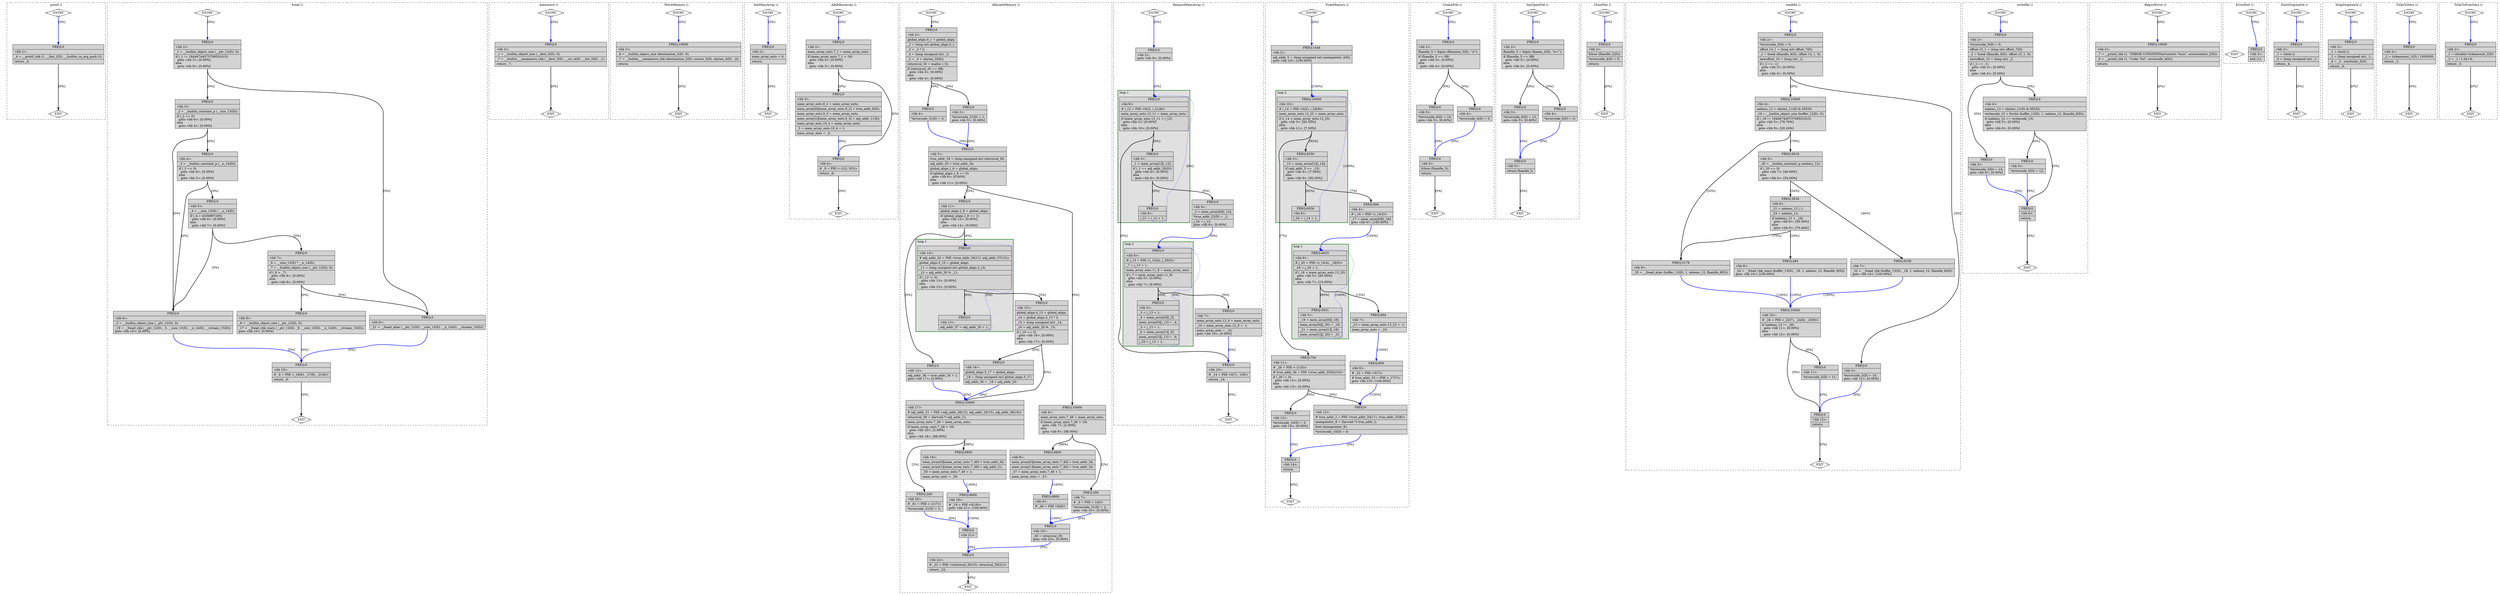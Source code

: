 digraph "sysspec.c.035t.esra" {
overlap=false;
subgraph "cluster_printf" {
	style="dashed";
	color="black";
	label="printf ()";
	fn_33_basic_block_0 [shape=Mdiamond,style=filled,fillcolor=white,label="ENTRY"];

	fn_33_basic_block_1 [shape=Mdiamond,style=filled,fillcolor=white,label="EXIT"];

	fn_33_basic_block_2 [shape=record,style=filled,fillcolor=lightgrey,label="{ FREQ:0 |\<bb\ 2\>:\l\
|_4\ =\ __printf_chk\ (1,\ __fmt_2(D),\ __builtin_va_arg_pack\ ());\l\
|return\ _4;\l\
}"];

	fn_33_basic_block_0:s -> fn_33_basic_block_2:n [style="solid,bold",color=blue,weight=100,constraint=true, label="[0%]"];
	fn_33_basic_block_2:s -> fn_33_basic_block_1:n [style="solid,bold",color=black,weight=10,constraint=true, label="[0%]"];
	fn_33_basic_block_0:s -> fn_33_basic_block_1:n [style="invis",constraint=true];
}
subgraph "cluster_fread" {
	style="dashed";
	color="black";
	label="fread ()";
	fn_39_basic_block_0 [shape=Mdiamond,style=filled,fillcolor=white,label="ENTRY"];

	fn_39_basic_block_1 [shape=Mdiamond,style=filled,fillcolor=white,label="EXIT"];

	fn_39_basic_block_2 [shape=record,style=filled,fillcolor=lightgrey,label="{ FREQ:0 |\<bb\ 2\>:\l\
|_1\ =\ __builtin_object_size\ (__ptr_12(D),\ 0);\l\
|if\ (_1\ !=\ 18446744073709551615)\l\
\ \ goto\ \<bb\ 3\>;\ [0.00%]\l\
else\l\
\ \ goto\ \<bb\ 9\>;\ [0.00%]\l\
}"];

	fn_39_basic_block_3 [shape=record,style=filled,fillcolor=lightgrey,label="{ FREQ:0 |\<bb\ 3\>:\l\
|_2\ =\ __builtin_constant_p\ (__size_13(D));\l\
|if\ (_2\ ==\ 0)\l\
\ \ goto\ \<bb\ 6\>;\ [0.00%]\l\
else\l\
\ \ goto\ \<bb\ 4\>;\ [0.00%]\l\
}"];

	fn_39_basic_block_4 [shape=record,style=filled,fillcolor=lightgrey,label="{ FREQ:0 |\<bb\ 4\>:\l\
|_3\ =\ __builtin_constant_p\ (__n_14(D));\l\
|if\ (_3\ ==\ 0)\l\
\ \ goto\ \<bb\ 6\>;\ [0.00%]\l\
else\l\
\ \ goto\ \<bb\ 5\>;\ [0.00%]\l\
}"];

	fn_39_basic_block_5 [shape=record,style=filled,fillcolor=lightgrey,label="{ FREQ:0 |\<bb\ 5\>:\l\
|_4\ =\ __size_13(D)\ \|\ __n_14(D);\l\
|if\ (_4\ \>\ 4294967295)\l\
\ \ goto\ \<bb\ 6\>;\ [0.00%]\l\
else\l\
\ \ goto\ \<bb\ 7\>;\ [0.00%]\l\
}"];

	fn_39_basic_block_6 [shape=record,style=filled,fillcolor=lightgrey,label="{ FREQ:0 |\<bb\ 6\>:\l\
|_5\ =\ __builtin_object_size\ (__ptr_12(D),\ 0);\l\
|_19\ =\ __fread_chk\ (__ptr_12(D),\ _5,\ __size_13(D),\ __n_14(D),\ __stream_15(D));\l\
goto\ \<bb\ 10\>;\ [0.00%]\l\
}"];

	fn_39_basic_block_7 [shape=record,style=filled,fillcolor=lightgrey,label="{ FREQ:0 |\<bb\ 7\>:\l\
|_6\ =\ __size_13(D)\ *\ __n_14(D);\l\
|_7\ =\ __builtin_object_size\ (__ptr_12(D),\ 0);\l\
|if\ (_6\ \>\ _7)\l\
\ \ goto\ \<bb\ 8\>;\ [0.00%]\l\
else\l\
\ \ goto\ \<bb\ 9\>;\ [0.00%]\l\
}"];

	fn_39_basic_block_8 [shape=record,style=filled,fillcolor=lightgrey,label="{ FREQ:0 |\<bb\ 8\>:\l\
|_8\ =\ __builtin_object_size\ (__ptr_12(D),\ 0);\l\
|_17\ =\ __fread_chk_warn\ (__ptr_12(D),\ _8,\ __size_13(D),\ __n_14(D),\ __stream_15(D));\l\
goto\ \<bb\ 10\>;\ [0.00%]\l\
}"];

	fn_39_basic_block_9 [shape=record,style=filled,fillcolor=lightgrey,label="{ FREQ:0 |\<bb\ 9\>:\l\
|_21\ =\ __fread_alias\ (__ptr_12(D),\ __size_13(D),\ __n_14(D),\ __stream_15(D));\l\
}"];

	fn_39_basic_block_10 [shape=record,style=filled,fillcolor=lightgrey,label="{ FREQ:0 |\<bb\ 10\>:\l\
|#\ _9\ =\ PHI\ \<_19(6),\ _17(8),\ _21(9)\>\l\
|return\ _9;\l\
}"];

	fn_39_basic_block_0:s -> fn_39_basic_block_2:n [style="solid,bold",color=blue,weight=100,constraint=true, label="[0%]"];
	fn_39_basic_block_2:s -> fn_39_basic_block_3:n [style="solid,bold",color=black,weight=10,constraint=true, label="[0%]"];
	fn_39_basic_block_2:s -> fn_39_basic_block_9:n [style="solid,bold",color=black,weight=10,constraint=true, label="[0%]"];
	fn_39_basic_block_3:s -> fn_39_basic_block_6:n [style="solid,bold",color=black,weight=10,constraint=true, label="[0%]"];
	fn_39_basic_block_3:s -> fn_39_basic_block_4:n [style="solid,bold",color=black,weight=10,constraint=true, label="[0%]"];
	fn_39_basic_block_4:s -> fn_39_basic_block_6:n [style="solid,bold",color=black,weight=10,constraint=true, label="[0%]"];
	fn_39_basic_block_4:s -> fn_39_basic_block_5:n [style="solid,bold",color=black,weight=10,constraint=true, label="[0%]"];
	fn_39_basic_block_5:s -> fn_39_basic_block_6:n [style="solid,bold",color=black,weight=10,constraint=true, label="[0%]"];
	fn_39_basic_block_5:s -> fn_39_basic_block_7:n [style="solid,bold",color=black,weight=10,constraint=true, label="[0%]"];
	fn_39_basic_block_6:s -> fn_39_basic_block_10:n [style="solid,bold",color=blue,weight=100,constraint=true, label="[0%]"];
	fn_39_basic_block_7:s -> fn_39_basic_block_8:n [style="solid,bold",color=black,weight=10,constraint=true, label="[0%]"];
	fn_39_basic_block_7:s -> fn_39_basic_block_9:n [style="solid,bold",color=black,weight=10,constraint=true, label="[0%]"];
	fn_39_basic_block_8:s -> fn_39_basic_block_10:n [style="solid,bold",color=blue,weight=100,constraint=true, label="[0%]"];
	fn_39_basic_block_9:s -> fn_39_basic_block_10:n [style="solid,bold",color=blue,weight=100,constraint=true, label="[0%]"];
	fn_39_basic_block_10:s -> fn_39_basic_block_1:n [style="solid,bold",color=black,weight=10,constraint=true, label="[0%]"];
	fn_39_basic_block_0:s -> fn_39_basic_block_1:n [style="invis",constraint=true];
}
subgraph "cluster_memmove" {
	style="dashed";
	color="black";
	label="memmove ()";
	fn_44_basic_block_0 [shape=Mdiamond,style=filled,fillcolor=white,label="ENTRY"];

	fn_44_basic_block_1 [shape=Mdiamond,style=filled,fillcolor=white,label="EXIT"];

	fn_44_basic_block_2 [shape=record,style=filled,fillcolor=lightgrey,label="{ FREQ:0 |\<bb\ 2\>:\l\
|_1\ =\ __builtin_object_size\ (__dest_3(D),\ 0);\l\
|_7\ =\ __builtin___memmove_chk\ (__dest_3(D),\ __src_4(D),\ __len_5(D),\ _1);\l\
|return\ _7;\l\
}"];

	fn_44_basic_block_0:s -> fn_44_basic_block_2:n [style="solid,bold",color=blue,weight=100,constraint=true, label="[0%]"];
	fn_44_basic_block_2:s -> fn_44_basic_block_1:n [style="solid,bold",color=black,weight=10,constraint=true, label="[0%]"];
	fn_44_basic_block_0:s -> fn_44_basic_block_1:n [style="invis",constraint=true];
}
subgraph "cluster_MoveMemory" {
	style="dashed";
	color="black";
	label="MoveMemory ()";
	fn_54_basic_block_0 [shape=Mdiamond,style=filled,fillcolor=white,label="ENTRY"];

	fn_54_basic_block_1 [shape=Mdiamond,style=filled,fillcolor=white,label="EXIT"];

	fn_54_basic_block_2 [shape=record,style=filled,fillcolor=lightgrey,label="{ FREQ:10000 |\<bb\ 2\>:\l\
|_6\ =\ __builtin_object_size\ (destination_2(D),\ 0);\l\
|_7\ =\ __builtin___memmove_chk\ (destination_2(D),\ source_3(D),\ nbytes_4(D),\ _6);\l\
|return;\l\
}"];

	fn_54_basic_block_0:s -> fn_54_basic_block_2:n [style="solid,bold",color=blue,weight=100,constraint=true, label="[0%]"];
	fn_54_basic_block_2:s -> fn_54_basic_block_1:n [style="solid,bold",color=black,weight=10,constraint=true, label="[0%]"];
	fn_54_basic_block_0:s -> fn_54_basic_block_1:n [style="invis",constraint=true];
}
subgraph "cluster_InitMemArray" {
	style="dashed";
	color="black";
	label="InitMemArray ()";
	fn_55_basic_block_0 [shape=Mdiamond,style=filled,fillcolor=white,label="ENTRY"];

	fn_55_basic_block_1 [shape=Mdiamond,style=filled,fillcolor=white,label="EXIT"];

	fn_55_basic_block_2 [shape=record,style=filled,fillcolor=lightgrey,label="{ FREQ:0 |\<bb\ 2\>:\l\
|mem_array_ents\ =\ 0;\l\
|return;\l\
}"];

	fn_55_basic_block_0:s -> fn_55_basic_block_2:n [style="solid,bold",color=blue,weight=100,constraint=true, label="[0%]"];
	fn_55_basic_block_2:s -> fn_55_basic_block_1:n [style="solid,bold",color=black,weight=10,constraint=true, label="[0%]"];
	fn_55_basic_block_0:s -> fn_55_basic_block_1:n [style="invis",constraint=true];
}
subgraph "cluster_AddMemArray" {
	style="dashed";
	color="black";
	label="AddMemArray ()";
	fn_56_basic_block_0 [shape=Mdiamond,style=filled,fillcolor=white,label="ENTRY"];

	fn_56_basic_block_1 [shape=Mdiamond,style=filled,fillcolor=white,label="EXIT"];

	fn_56_basic_block_2 [shape=record,style=filled,fillcolor=lightgrey,label="{ FREQ:0 |\<bb\ 2\>:\l\
|mem_array_ents.7_1\ =\ mem_array_ents;\l\
|if\ (mem_array_ents.7_1\ \>\ 19)\l\
\ \ goto\ \<bb\ 4\>;\ [0.00%]\l\
else\l\
\ \ goto\ \<bb\ 3\>;\ [0.00%]\l\
}"];

	fn_56_basic_block_3 [shape=record,style=filled,fillcolor=lightgrey,label="{ FREQ:0 |\<bb\ 3\>:\l\
|mem_array_ents.8_2\ =\ mem_array_ents;\l\
|mem_array[0][mem_array_ents.8_2]\ =\ true_addr_9(D);\l\
|mem_array_ents.9_3\ =\ mem_array_ents;\l\
|mem_array[1][mem_array_ents.9_3]\ =\ adj_addr_11(D);\l\
|mem_array_ents.10_4\ =\ mem_array_ents;\l\
|_5\ =\ mem_array_ents.10_4\ +\ 1;\l\
|mem_array_ents\ =\ _5;\l\
}"];

	fn_56_basic_block_4 [shape=record,style=filled,fillcolor=lightgrey,label="{ FREQ:0 |\<bb\ 4\>:\l\
|#\ _6\ =\ PHI\ \<-1(2),\ 0(3)\>\l\
|return\ _6;\l\
}"];

	fn_56_basic_block_0:s -> fn_56_basic_block_2:n [style="solid,bold",color=blue,weight=100,constraint=true, label="[0%]"];
	fn_56_basic_block_2:s -> fn_56_basic_block_4:n [style="solid,bold",color=black,weight=10,constraint=true, label="[0%]"];
	fn_56_basic_block_2:s -> fn_56_basic_block_3:n [style="solid,bold",color=black,weight=10,constraint=true, label="[0%]"];
	fn_56_basic_block_3:s -> fn_56_basic_block_4:n [style="solid,bold",color=blue,weight=100,constraint=true, label="[0%]"];
	fn_56_basic_block_4:s -> fn_56_basic_block_1:n [style="solid,bold",color=black,weight=10,constraint=true, label="[0%]"];
	fn_56_basic_block_0:s -> fn_56_basic_block_1:n [style="invis",constraint=true];
}
subgraph "cluster_AllocateMemory" {
	style="dashed";
	color="black";
	label="AllocateMemory ()";
	subgraph cluster_52_1 {
	style="filled";
	color="darkgreen";
	fillcolor="grey88";
	label="loop 1";
	labeljust=l;
	penwidth=2;
	fn_52_basic_block_14 [shape=record,style=filled,fillcolor=lightgrey,label="{ FREQ:0 |\<bb\ 14\>:\l\
|#\ adj_addr_20\ =\ PHI\ \<true_addr_34(11),\ adj_addr_37(13)\>\l\
|global_align.3_10\ =\ global_align;\l\
|_11\ =\ (long\ unsigned\ int)\ global_align.3_10;\l\
|_12\ =\ adj_addr_20\ %\ _11;\l\
|if\ (_12\ !=\ 0)\l\
\ \ goto\ \<bb\ 13\>;\ [0.00%]\l\
else\l\
\ \ goto\ \<bb\ 15\>;\ [0.00%]\l\
}"];

	fn_52_basic_block_13 [shape=record,style=filled,fillcolor=lightgrey,label="{ FREQ:0 |\<bb\ 13\>:\l\
|adj_addr_37\ =\ adj_addr_20\ +\ 1;\l\
}"];

	}
	fn_52_basic_block_0 [shape=Mdiamond,style=filled,fillcolor=white,label="ENTRY"];

	fn_52_basic_block_1 [shape=Mdiamond,style=filled,fillcolor=white,label="EXIT"];

	fn_52_basic_block_2 [shape=record,style=filled,fillcolor=lightgrey,label="{ FREQ:0 |\<bb\ 2\>:\l\
|global_align.0_1\ =\ global_align;\l\
|_2\ =\ (long\ int)\ global_align.0_1;\l\
|_3\ =\ _2\ *\ 2;\l\
|_4\ =\ (long\ unsigned\ int)\ _3;\l\
|_5\ =\ _4\ +\ nbytes_28(D);\l\
|returnval_30\ =\ malloc\ (_5);\l\
|if\ (returnval_30\ ==\ 0B)\l\
\ \ goto\ \<bb\ 3\>;\ [0.00%]\l\
else\l\
\ \ goto\ \<bb\ 4\>;\ [0.00%]\l\
}"];

	fn_52_basic_block_3 [shape=record,style=filled,fillcolor=lightgrey,label="{ FREQ:0 |\<bb\ 3\>:\l\
|*errorcode_31(D)\ =\ 1;\l\
goto\ \<bb\ 5\>;\ [0.00%]\l\
}"];

	fn_52_basic_block_4 [shape=record,style=filled,fillcolor=lightgrey,label="{ FREQ:0 |\<bb\ 4\>:\l\
|*errorcode_31(D)\ =\ 0;\l\
}"];

	fn_52_basic_block_5 [shape=record,style=filled,fillcolor=lightgrey,label="{ FREQ:0 |\<bb\ 5\>:\l\
|true_addr_34\ =\ (long\ unsigned\ int)\ returnval_30;\l\
|adj_addr_35\ =\ true_addr_34;\l\
|global_align.1_6\ =\ global_align;\l\
|if\ (global_align.1_6\ ==\ 0)\l\
\ \ goto\ \<bb\ 6\>;\ [0.00%]\l\
else\l\
\ \ goto\ \<bb\ 11\>;\ [0.00%]\l\
}"];

	fn_52_basic_block_6 [shape=record,style=filled,fillcolor=lightgrey,label="{ FREQ:10000 |\<bb\ 6\>:\l\
|mem_array_ents.7_46\ =\ mem_array_ents;\l\
|if\ (mem_array_ents.7_46\ \>\ 19)\l\
\ \ goto\ \<bb\ 7\>;\ [2.00%]\l\
else\l\
\ \ goto\ \<bb\ 8\>;\ [98.00%]\l\
}"];

	fn_52_basic_block_7 [shape=record,style=filled,fillcolor=lightgrey,label="{ FREQ:200 |\<bb\ 7\>:\l\
|#\ _9\ =\ PHI\ \<-1(6)\>\l\
|*errorcode_31(D)\ =\ 2;\l\
goto\ \<bb\ 10\>;\ [0.00%]\l\
}"];

	fn_52_basic_block_8 [shape=record,style=filled,fillcolor=lightgrey,label="{ FREQ:9800 |\<bb\ 8\>:\l\
|mem_array[0][mem_array_ents.7_46]\ =\ true_addr_34;\l\
|mem_array[1][mem_array_ents.7_46]\ =\ true_addr_34;\l\
|_47\ =\ mem_array_ents.7_46\ +\ 1;\l\
|mem_array_ents\ =\ _47;\l\
}"];

	fn_52_basic_block_9 [shape=record,style=filled,fillcolor=lightgrey,label="{ FREQ:9800 |\<bb\ 9\>:\l\
|#\ _40\ =\ PHI\ \<0(8)\>\l\
}"];

	fn_52_basic_block_10 [shape=record,style=filled,fillcolor=lightgrey,label="{ FREQ:0 |\<bb\ 10\>:\l\
|_45\ =\ returnval_30;\l\
goto\ \<bb\ 22\>;\ [0.00%]\l\
}"];

	fn_52_basic_block_11 [shape=record,style=filled,fillcolor=lightgrey,label="{ FREQ:0 |\<bb\ 11\>:\l\
|global_align.2_8\ =\ global_align;\l\
|if\ (global_align.2_8\ ==\ 1)\l\
\ \ goto\ \<bb\ 12\>;\ [0.00%]\l\
else\l\
\ \ goto\ \<bb\ 14\>;\ [0.00%]\l\
}"];

	fn_52_basic_block_12 [shape=record,style=filled,fillcolor=lightgrey,label="{ FREQ:0 |\<bb\ 12\>:\l\
|adj_addr_38\ =\ true_addr_34\ +\ 1;\l\
goto\ \<bb\ 17\>;\ [0.00%]\l\
}"];

	fn_52_basic_block_15 [shape=record,style=filled,fillcolor=lightgrey,label="{ FREQ:0 |\<bb\ 15\>:\l\
|global_align.4_13\ =\ global_align;\l\
|_14\ =\ global_align.4_13\ *\ 2;\l\
|_15\ =\ (long\ unsigned\ int)\ _14;\l\
|_16\ =\ adj_addr_20\ %\ _15;\l\
|if\ (_16\ ==\ 0)\l\
\ \ goto\ \<bb\ 16\>;\ [0.00%]\l\
else\l\
\ \ goto\ \<bb\ 17\>;\ [0.00%]\l\
}"];

	fn_52_basic_block_16 [shape=record,style=filled,fillcolor=lightgrey,label="{ FREQ:0 |\<bb\ 16\>:\l\
|global_align.5_17\ =\ global_align;\l\
|_18\ =\ (long\ unsigned\ int)\ global_align.5_17;\l\
|adj_addr_36\ =\ _18\ +\ adj_addr_20;\l\
}"];

	fn_52_basic_block_17 [shape=record,style=filled,fillcolor=lightgrey,label="{ FREQ:10000 |\<bb\ 17\>:\l\
|#\ adj_addr_21\ =\ PHI\ \<adj_addr_38(12),\ adj_addr_20(15),\ adj_addr_36(16)\>\l\
|returnval_39\ =\ (farvoid\ *)\ adj_addr_21;\l\
|mem_array_ents.7_49\ =\ mem_array_ents;\l\
|if\ (mem_array_ents.7_49\ \>\ 19)\l\
\ \ goto\ \<bb\ 20\>;\ [2.00%]\l\
else\l\
\ \ goto\ \<bb\ 18\>;\ [98.00%]\l\
}"];

	fn_52_basic_block_18 [shape=record,style=filled,fillcolor=lightgrey,label="{ FREQ:9800 |\<bb\ 18\>:\l\
|mem_array[0][mem_array_ents.7_49]\ =\ true_addr_34;\l\
|mem_array[1][mem_array_ents.7_49]\ =\ adj_addr_21;\l\
|_50\ =\ mem_array_ents.7_49\ +\ 1;\l\
|mem_array_ents\ =\ _50;\l\
}"];

	fn_52_basic_block_19 [shape=record,style=filled,fillcolor=lightgrey,label="{ FREQ:9800 |\<bb\ 19\>:\l\
|#\ _19\ =\ PHI\ \<0(18)\>\l\
goto\ \<bb\ 21\>;\ [100.00%]\l\
}"];

	fn_52_basic_block_20 [shape=record,style=filled,fillcolor=lightgrey,label="{ FREQ:200 |\<bb\ 20\>:\l\
|#\ _61\ =\ PHI\ \<-1(17)\>\l\
|*errorcode_31(D)\ =\ 2;\l\
}"];

	fn_52_basic_block_21 [shape=record,style=filled,fillcolor=lightgrey,label="{ FREQ:0 |\<bb\ 21\>:\l\
}"];

	fn_52_basic_block_22 [shape=record,style=filled,fillcolor=lightgrey,label="{ FREQ:0 |\<bb\ 22\>:\l\
|#\ _22\ =\ PHI\ \<returnval_30(10),\ returnval_39(21)\>\l\
|return\ _22;\l\
}"];

	fn_52_basic_block_0:s -> fn_52_basic_block_2:n [style="solid,bold",color=blue,weight=100,constraint=true, label="[0%]"];
	fn_52_basic_block_2:s -> fn_52_basic_block_3:n [style="solid,bold",color=black,weight=10,constraint=true, label="[0%]"];
	fn_52_basic_block_2:s -> fn_52_basic_block_4:n [style="solid,bold",color=black,weight=10,constraint=true, label="[0%]"];
	fn_52_basic_block_3:s -> fn_52_basic_block_5:n [style="solid,bold",color=blue,weight=100,constraint=true, label="[0%]"];
	fn_52_basic_block_4:s -> fn_52_basic_block_5:n [style="solid,bold",color=blue,weight=100,constraint=true, label="[0%]"];
	fn_52_basic_block_5:s -> fn_52_basic_block_6:n [style="solid,bold",color=black,weight=10,constraint=true, label="[0%]"];
	fn_52_basic_block_5:s -> fn_52_basic_block_11:n [style="solid,bold",color=black,weight=10,constraint=true, label="[0%]"];
	fn_52_basic_block_6:s -> fn_52_basic_block_7:n [style="solid,bold",color=black,weight=10,constraint=true, label="[2%]"];
	fn_52_basic_block_6:s -> fn_52_basic_block_8:n [style="solid,bold",color=black,weight=10,constraint=true, label="[98%]"];
	fn_52_basic_block_7:s -> fn_52_basic_block_10:n [style="solid,bold",color=blue,weight=100,constraint=true, label="[0%]"];
	fn_52_basic_block_8:s -> fn_52_basic_block_9:n [style="solid,bold",color=blue,weight=100,constraint=true, label="[100%]"];
	fn_52_basic_block_9:s -> fn_52_basic_block_10:n [style="solid,bold",color=blue,weight=100,constraint=true, label="[100%]"];
	fn_52_basic_block_10:s -> fn_52_basic_block_22:n [style="solid,bold",color=blue,weight=100,constraint=true, label="[0%]"];
	fn_52_basic_block_11:s -> fn_52_basic_block_12:n [style="solid,bold",color=black,weight=10,constraint=true, label="[0%]"];
	fn_52_basic_block_11:s -> fn_52_basic_block_14:n [style="solid,bold",color=black,weight=10,constraint=true, label="[0%]"];
	fn_52_basic_block_12:s -> fn_52_basic_block_17:n [style="solid,bold",color=blue,weight=100,constraint=true, label="[0%]"];
	fn_52_basic_block_13:s -> fn_52_basic_block_14:n [style="dotted,bold",color=blue,weight=10,constraint=false, label="[0%]"];
	fn_52_basic_block_14:s -> fn_52_basic_block_13:n [style="solid,bold",color=black,weight=10,constraint=true, label="[0%]"];
	fn_52_basic_block_14:s -> fn_52_basic_block_15:n [style="solid,bold",color=black,weight=10,constraint=true, label="[0%]"];
	fn_52_basic_block_15:s -> fn_52_basic_block_16:n [style="solid,bold",color=black,weight=10,constraint=true, label="[0%]"];
	fn_52_basic_block_15:s -> fn_52_basic_block_17:n [style="solid,bold",color=black,weight=10,constraint=true, label="[0%]"];
	fn_52_basic_block_16:s -> fn_52_basic_block_17:n [style="solid,bold",color=blue,weight=100,constraint=true, label="[0%]"];
	fn_52_basic_block_17:s -> fn_52_basic_block_20:n [style="solid,bold",color=black,weight=10,constraint=true, label="[2%]"];
	fn_52_basic_block_17:s -> fn_52_basic_block_18:n [style="solid,bold",color=black,weight=10,constraint=true, label="[98%]"];
	fn_52_basic_block_18:s -> fn_52_basic_block_19:n [style="solid,bold",color=blue,weight=100,constraint=true, label="[100%]"];
	fn_52_basic_block_19:s -> fn_52_basic_block_21:n [style="solid,bold",color=blue,weight=100,constraint=true, label="[100%]"];
	fn_52_basic_block_20:s -> fn_52_basic_block_21:n [style="solid,bold",color=blue,weight=100,constraint=true, label="[0%]"];
	fn_52_basic_block_21:s -> fn_52_basic_block_22:n [style="solid,bold",color=blue,weight=100,constraint=true, label="[0%]"];
	fn_52_basic_block_22:s -> fn_52_basic_block_1:n [style="solid,bold",color=black,weight=10,constraint=true, label="[0%]"];
	fn_52_basic_block_0:s -> fn_52_basic_block_1:n [style="invis",constraint=true];
}
subgraph "cluster_RemoveMemArray" {
	style="dashed";
	color="black";
	label="RemoveMemArray ()";
	subgraph cluster_57_2 {
	style="filled";
	color="darkgreen";
	fillcolor="grey88";
	label="loop 2";
	labeljust=l;
	penwidth=2;
	fn_57_basic_block_6 [shape=record,style=filled,fillcolor=lightgrey,label="{ FREQ:0 |\<bb\ 6\>:\l\
|#\ j_13\ =\ PHI\ \<i_12(4),\ j_29(5)\>\l\
|_7\ =\ j_13\ +\ 1;\l\
|mem_array_ents.11_8\ =\ mem_array_ents;\l\
|if\ (_7\ \<\ mem_array_ents.11_8)\l\
\ \ goto\ \<bb\ 5\>;\ [0.00%]\l\
else\l\
\ \ goto\ \<bb\ 7\>;\ [0.00%]\l\
}"];

	fn_57_basic_block_5 [shape=record,style=filled,fillcolor=lightgrey,label="{ FREQ:0 |\<bb\ 5\>:\l\
|_3\ =\ j_13\ +\ 1;\l\
|_4\ =\ mem_array[0][_3];\l\
|mem_array[0][j_13]\ =\ _4;\l\
|_5\ =\ j_13\ +\ 1;\l\
|_6\ =\ mem_array[1][_5];\l\
|mem_array[1][j_13]\ =\ _6;\l\
|j_29\ =\ j_13\ +\ 1;\l\
}"];

	}
	subgraph cluster_57_1 {
	style="filled";
	color="darkgreen";
	fillcolor="grey88";
	label="loop 1";
	labeljust=l;
	penwidth=2;
	fn_57_basic_block_9 [shape=record,style=filled,fillcolor=lightgrey,label="{ FREQ:0 |\<bb\ 9\>:\l\
|#\ i_12\ =\ PHI\ \<0(2),\ i_21(8)\>\l\
|mem_array_ents.13_11\ =\ mem_array_ents;\l\
|if\ (mem_array_ents.13_11\ \>\ i_12)\l\
\ \ goto\ \<bb\ 3\>;\ [0.00%]\l\
else\l\
\ \ goto\ \<bb\ 10\>;\ [0.00%]\l\
}"];

	fn_57_basic_block_3 [shape=record,style=filled,fillcolor=lightgrey,label="{ FREQ:0 |\<bb\ 3\>:\l\
|_1\ =\ mem_array[1][i_12];\l\
|if\ (_1\ ==\ adj_addr_20(D))\l\
\ \ goto\ \<bb\ 4\>;\ [0.00%]\l\
else\l\
\ \ goto\ \<bb\ 8\>;\ [0.00%]\l\
}"];

	fn_57_basic_block_8 [shape=record,style=filled,fillcolor=lightgrey,label="{ FREQ:0 |\<bb\ 8\>:\l\
|i_21\ =\ i_12\ +\ 1;\l\
}"];

	}
	fn_57_basic_block_0 [shape=Mdiamond,style=filled,fillcolor=white,label="ENTRY"];

	fn_57_basic_block_1 [shape=Mdiamond,style=filled,fillcolor=white,label="EXIT"];

	fn_57_basic_block_2 [shape=record,style=filled,fillcolor=lightgrey,label="{ FREQ:0 |\<bb\ 2\>:\l\
goto\ \<bb\ 9\>;\ [0.00%]\l\
}"];

	fn_57_basic_block_4 [shape=record,style=filled,fillcolor=lightgrey,label="{ FREQ:0 |\<bb\ 4\>:\l\
|_2\ =\ mem_array[0][i_12];\l\
|*true_addr_22(D)\ =\ _2;\l\
|j_24\ =\ i_12;\l\
goto\ \<bb\ 6\>;\ [0.00%]\l\
}"];

	fn_57_basic_block_7 [shape=record,style=filled,fillcolor=lightgrey,label="{ FREQ:0 |\<bb\ 7\>:\l\
|mem_array_ents.12_9\ =\ mem_array_ents;\l\
|_10\ =\ mem_array_ents.12_9\ +\ -1;\l\
|mem_array_ents\ =\ _10;\l\
goto\ \<bb\ 10\>;\ [0.00%]\l\
}"];

	fn_57_basic_block_10 [shape=record,style=filled,fillcolor=lightgrey,label="{ FREQ:0 |\<bb\ 10\>:\l\
|#\ _14\ =\ PHI\ \<0(7),\ -1(9)\>\l\
|return\ _14;\l\
}"];

	fn_57_basic_block_0:s -> fn_57_basic_block_2:n [style="solid,bold",color=blue,weight=100,constraint=true, label="[0%]"];
	fn_57_basic_block_2:s -> fn_57_basic_block_9:n [style="solid,bold",color=blue,weight=100,constraint=true, label="[0%]"];
	fn_57_basic_block_3:s -> fn_57_basic_block_4:n [style="solid,bold",color=black,weight=10,constraint=true, label="[0%]"];
	fn_57_basic_block_3:s -> fn_57_basic_block_8:n [style="solid,bold",color=black,weight=10,constraint=true, label="[0%]"];
	fn_57_basic_block_4:s -> fn_57_basic_block_6:n [style="solid,bold",color=blue,weight=100,constraint=true, label="[0%]"];
	fn_57_basic_block_5:s -> fn_57_basic_block_6:n [style="dotted,bold",color=blue,weight=10,constraint=false, label="[0%]"];
	fn_57_basic_block_6:s -> fn_57_basic_block_5:n [style="solid,bold",color=black,weight=10,constraint=true, label="[0%]"];
	fn_57_basic_block_6:s -> fn_57_basic_block_7:n [style="solid,bold",color=black,weight=10,constraint=true, label="[0%]"];
	fn_57_basic_block_7:s -> fn_57_basic_block_10:n [style="solid,bold",color=blue,weight=100,constraint=true, label="[0%]"];
	fn_57_basic_block_8:s -> fn_57_basic_block_9:n [style="dotted,bold",color=blue,weight=10,constraint=false, label="[0%]"];
	fn_57_basic_block_9:s -> fn_57_basic_block_3:n [style="solid,bold",color=black,weight=10,constraint=true, label="[0%]"];
	fn_57_basic_block_9:s -> fn_57_basic_block_10:n [style="solid,bold",color=black,weight=10,constraint=true, label="[0%]"];
	fn_57_basic_block_10:s -> fn_57_basic_block_1:n [style="solid,bold",color=black,weight=10,constraint=true, label="[0%]"];
	fn_57_basic_block_0:s -> fn_57_basic_block_1:n [style="invis",constraint=true];
}
subgraph "cluster_FreeMemory" {
	style="dashed";
	color="black";
	label="FreeMemory ()";
	subgraph cluster_53_1 {
	style="filled";
	color="darkgreen";
	fillcolor="grey88";
	label="loop 1";
	labeljust=l;
	penwidth=2;
	fn_53_basic_block_6 [shape=record,style=filled,fillcolor=lightgrey,label="{ FREQ:4625 |\<bb\ 6\>:\l\
|#\ j_20\ =\ PHI\ \<i_14(4),\ _18(5)\>\l\
|_18\ =\ j_20\ +\ 1;\l\
|if\ (_18\ \<\ mem_array_ents.13_25)\l\
\ \ goto\ \<bb\ 5\>;\ [85.00%]\l\
else\l\
\ \ goto\ \<bb\ 7\>;\ [15.00%]\l\
}"];

	fn_53_basic_block_5 [shape=record,style=filled,fillcolor=lightgrey,label="{ FREQ:3931 |\<bb\ 5\>:\l\
|_19\ =\ mem_array[0][_18];\l\
|mem_array[0][j_20]\ =\ _19;\l\
|_21\ =\ mem_array[1][_18];\l\
|mem_array[1][j_20]\ =\ _21;\l\
}"];

	}
	subgraph cluster_53_2 {
	style="filled";
	color="darkgreen";
	fillcolor="grey88";
	label="loop 2";
	labeljust=l;
	penwidth=2;
	fn_53_basic_block_10 [shape=record,style=filled,fillcolor=lightgrey,label="{ FREQ:10000 |\<bb\ 10\>:\l\
|#\ i_14\ =\ PHI\ \<0(2),\ i_24(9)\>\l\
|mem_array_ents.13_25\ =\ mem_array_ents;\l\
|if\ (i_14\ \<\ mem_array_ents.13_25)\l\
\ \ goto\ \<bb\ 3\>;\ [92.50%]\l\
else\l\
\ \ goto\ \<bb\ 11\>;\ [7.50%]\l\
}"];

	fn_53_basic_block_3 [shape=record,style=filled,fillcolor=lightgrey,label="{ FREQ:9250 |\<bb\ 3\>:\l\
|_15\ =\ mem_array[1][i_14];\l\
|if\ (adj_addr_5\ ==\ _15)\l\
\ \ goto\ \<bb\ 4\>;\ [7.50%]\l\
else\l\
\ \ goto\ \<bb\ 9\>;\ [92.50%]\l\
}"];

	fn_53_basic_block_9 [shape=record,style=filled,fillcolor=lightgrey,label="{ FREQ:8556 |\<bb\ 9\>:\l\
|i_24\ =\ i_14\ +\ 1;\l\
}"];

	}
	fn_53_basic_block_0 [shape=Mdiamond,style=filled,fillcolor=white,label="ENTRY"];

	fn_53_basic_block_1 [shape=Mdiamond,style=filled,fillcolor=white,label="EXIT"];

	fn_53_basic_block_2 [shape=record,style=filled,fillcolor=lightgrey,label="{ FREQ:1444 |\<bb\ 2\>:\l\
|adj_addr_5\ =\ (long\ unsigned\ int)\ mempointer_4(D);\l\
goto\ \<bb\ 10\>;\ [100.00%]\l\
}"];

	fn_53_basic_block_4 [shape=record,style=filled,fillcolor=lightgrey,label="{ FREQ:694 |\<bb\ 4\>:\l\
|#\ i_16\ =\ PHI\ \<i_14(3)\>\l\
|_17\ =\ mem_array[0][i_16];\l\
goto\ \<bb\ 6\>;\ [100.00%]\l\
}"];

	fn_53_basic_block_7 [shape=record,style=filled,fillcolor=lightgrey,label="{ FREQ:694 |\<bb\ 7\>:\l\
|_23\ =\ mem_array_ents.13_25\ +\ -1;\l\
|mem_array_ents\ =\ _23;\l\
}"];

	fn_53_basic_block_8 [shape=record,style=filled,fillcolor=lightgrey,label="{ FREQ:695 |\<bb\ 8\>:\l\
|#\ _22\ =\ PHI\ \<0(7)\>\l\
|#\ true_addr_33\ =\ PHI\ \<_17(7)\>\l\
goto\ \<bb\ 13\>;\ [100.00%]\l\
}"];

	fn_53_basic_block_11 [shape=record,style=filled,fillcolor=lightgrey,label="{ FREQ:750 |\<bb\ 11\>:\l\
|#\ _26\ =\ PHI\ \<-1(10)\>\l\
|#\ true_addr_34\ =\ PHI\ \<true_addr_35(D)(10)\>\l\
|if\ (_26\ !=\ 0)\l\
\ \ goto\ \<bb\ 12\>;\ [0.00%]\l\
else\l\
\ \ goto\ \<bb\ 13\>;\ [0.00%]\l\
}"];

	fn_53_basic_block_12 [shape=record,style=filled,fillcolor=lightgrey,label="{ FREQ:0 |\<bb\ 12\>:\l\
|*errorcode_10(D)\ =\ 3;\l\
goto\ \<bb\ 14\>;\ [0.00%]\l\
}"];

	fn_53_basic_block_13 [shape=record,style=filled,fillcolor=lightgrey,label="{ FREQ:0 |\<bb\ 13\>:\l\
|#\ true_addr_2\ =\ PHI\ \<true_addr_34(11),\ true_addr_33(8)\>\l\
|mempointer_8\ =\ (farvoid\ *)\ true_addr_2;\l\
|free\ (mempointer_8);\l\
|*errorcode_10(D)\ =\ 0;\l\
}"];

	fn_53_basic_block_14 [shape=record,style=filled,fillcolor=lightgrey,label="{ FREQ:0 |\<bb\ 14\>:\l\
|return;\l\
}"];

	fn_53_basic_block_0:s -> fn_53_basic_block_2:n [style="solid,bold",color=blue,weight=100,constraint=true, label="[0%]"];
	fn_53_basic_block_2:s -> fn_53_basic_block_10:n [style="solid,bold",color=blue,weight=100,constraint=true, label="[100%]"];
	fn_53_basic_block_3:s -> fn_53_basic_block_4:n [style="solid,bold",color=black,weight=10,constraint=true, label="[7%]"];
	fn_53_basic_block_3:s -> fn_53_basic_block_9:n [style="solid,bold",color=black,weight=10,constraint=true, label="[92%]"];
	fn_53_basic_block_4:s -> fn_53_basic_block_6:n [style="solid,bold",color=blue,weight=100,constraint=true, label="[100%]"];
	fn_53_basic_block_5:s -> fn_53_basic_block_6:n [style="dotted,bold",color=blue,weight=10,constraint=false, label="[100%]"];
	fn_53_basic_block_6:s -> fn_53_basic_block_5:n [style="solid,bold",color=black,weight=10,constraint=true, label="[85%]"];
	fn_53_basic_block_6:s -> fn_53_basic_block_7:n [style="solid,bold",color=black,weight=10,constraint=true, label="[15%]"];
	fn_53_basic_block_7:s -> fn_53_basic_block_8:n [style="solid,bold",color=blue,weight=100,constraint=true, label="[100%]"];
	fn_53_basic_block_8:s -> fn_53_basic_block_13:n [style="solid,bold",color=blue,weight=100,constraint=true, label="[100%]"];
	fn_53_basic_block_9:s -> fn_53_basic_block_10:n [style="dotted,bold",color=blue,weight=10,constraint=false, label="[100%]"];
	fn_53_basic_block_10:s -> fn_53_basic_block_3:n [style="solid,bold",color=black,weight=10,constraint=true, label="[92%]"];
	fn_53_basic_block_10:s -> fn_53_basic_block_11:n [style="solid,bold",color=black,weight=10,constraint=true, label="[7%]"];
	fn_53_basic_block_11:s -> fn_53_basic_block_12:n [style="solid,bold",color=black,weight=10,constraint=true, label="[0%]"];
	fn_53_basic_block_11:s -> fn_53_basic_block_13:n [style="solid,bold",color=black,weight=10,constraint=true, label="[0%]"];
	fn_53_basic_block_12:s -> fn_53_basic_block_14:n [style="solid,bold",color=blue,weight=100,constraint=true, label="[0%]"];
	fn_53_basic_block_13:s -> fn_53_basic_block_14:n [style="solid,bold",color=blue,weight=100,constraint=true, label="[0%]"];
	fn_53_basic_block_14:s -> fn_53_basic_block_1:n [style="solid,bold",color=black,weight=10,constraint=true, label="[0%]"];
	fn_53_basic_block_0:s -> fn_53_basic_block_1:n [style="invis",constraint=true];
}
subgraph "cluster_CreateFile" {
	style="dashed";
	color="black";
	label="CreateFile ()";
	fn_58_basic_block_0 [shape=Mdiamond,style=filled,fillcolor=white,label="ENTRY"];

	fn_58_basic_block_1 [shape=Mdiamond,style=filled,fillcolor=white,label="EXIT"];

	fn_58_basic_block_2 [shape=record,style=filled,fillcolor=lightgrey,label="{ FREQ:0 |\<bb\ 2\>:\l\
|fhandle_5\ =\ fopen\ (filename_3(D),\ \"w\");\l\
|if\ (fhandle_5\ ==\ 0B)\l\
\ \ goto\ \<bb\ 3\>;\ [0.00%]\l\
else\l\
\ \ goto\ \<bb\ 4\>;\ [0.00%]\l\
}"];

	fn_58_basic_block_3 [shape=record,style=filled,fillcolor=lightgrey,label="{ FREQ:0 |\<bb\ 3\>:\l\
|*errorcode_6(D)\ =\ 10;\l\
goto\ \<bb\ 5\>;\ [0.00%]\l\
}"];

	fn_58_basic_block_4 [shape=record,style=filled,fillcolor=lightgrey,label="{ FREQ:0 |\<bb\ 4\>:\l\
|*errorcode_6(D)\ =\ 0;\l\
}"];

	fn_58_basic_block_5 [shape=record,style=filled,fillcolor=lightgrey,label="{ FREQ:0 |\<bb\ 5\>:\l\
|fclose\ (fhandle_5);\l\
|return;\l\
}"];

	fn_58_basic_block_0:s -> fn_58_basic_block_2:n [style="solid,bold",color=blue,weight=100,constraint=true, label="[0%]"];
	fn_58_basic_block_2:s -> fn_58_basic_block_3:n [style="solid,bold",color=black,weight=10,constraint=true, label="[0%]"];
	fn_58_basic_block_2:s -> fn_58_basic_block_4:n [style="solid,bold",color=black,weight=10,constraint=true, label="[0%]"];
	fn_58_basic_block_3:s -> fn_58_basic_block_5:n [style="solid,bold",color=blue,weight=100,constraint=true, label="[0%]"];
	fn_58_basic_block_4:s -> fn_58_basic_block_5:n [style="solid,bold",color=blue,weight=100,constraint=true, label="[0%]"];
	fn_58_basic_block_5:s -> fn_58_basic_block_1:n [style="solid,bold",color=black,weight=10,constraint=true, label="[0%]"];
	fn_58_basic_block_0:s -> fn_58_basic_block_1:n [style="invis",constraint=true];
}
subgraph "cluster_bmOpenFile" {
	style="dashed";
	color="black";
	label="bmOpenFile ()";
	fn_59_basic_block_0 [shape=Mdiamond,style=filled,fillcolor=white,label="ENTRY"];

	fn_59_basic_block_1 [shape=Mdiamond,style=filled,fillcolor=white,label="EXIT"];

	fn_59_basic_block_2 [shape=record,style=filled,fillcolor=lightgrey,label="{ FREQ:0 |\<bb\ 2\>:\l\
|fhandle_5\ =\ fopen\ (fname_3(D),\ \"w+\");\l\
|if\ (fhandle_5\ ==\ 0B)\l\
\ \ goto\ \<bb\ 3\>;\ [0.00%]\l\
else\l\
\ \ goto\ \<bb\ 4\>;\ [0.00%]\l\
}"];

	fn_59_basic_block_3 [shape=record,style=filled,fillcolor=lightgrey,label="{ FREQ:0 |\<bb\ 3\>:\l\
|*errorcode_6(D)\ =\ 13;\l\
goto\ \<bb\ 5\>;\ [0.00%]\l\
}"];

	fn_59_basic_block_4 [shape=record,style=filled,fillcolor=lightgrey,label="{ FREQ:0 |\<bb\ 4\>:\l\
|*errorcode_6(D)\ =\ 0;\l\
}"];

	fn_59_basic_block_5 [shape=record,style=filled,fillcolor=lightgrey,label="{ FREQ:0 |\<bb\ 5\>:\l\
|return\ fhandle_5;\l\
}"];

	fn_59_basic_block_0:s -> fn_59_basic_block_2:n [style="solid,bold",color=blue,weight=100,constraint=true, label="[0%]"];
	fn_59_basic_block_2:s -> fn_59_basic_block_3:n [style="solid,bold",color=black,weight=10,constraint=true, label="[0%]"];
	fn_59_basic_block_2:s -> fn_59_basic_block_4:n [style="solid,bold",color=black,weight=10,constraint=true, label="[0%]"];
	fn_59_basic_block_3:s -> fn_59_basic_block_5:n [style="solid,bold",color=blue,weight=100,constraint=true, label="[0%]"];
	fn_59_basic_block_4:s -> fn_59_basic_block_5:n [style="solid,bold",color=blue,weight=100,constraint=true, label="[0%]"];
	fn_59_basic_block_5:s -> fn_59_basic_block_1:n [style="solid,bold",color=black,weight=10,constraint=true, label="[0%]"];
	fn_59_basic_block_0:s -> fn_59_basic_block_1:n [style="invis",constraint=true];
}
subgraph "cluster_CloseFile" {
	style="dashed";
	color="black";
	label="CloseFile ()";
	fn_60_basic_block_0 [shape=Mdiamond,style=filled,fillcolor=white,label="ENTRY"];

	fn_60_basic_block_1 [shape=Mdiamond,style=filled,fillcolor=white,label="EXIT"];

	fn_60_basic_block_2 [shape=record,style=filled,fillcolor=lightgrey,label="{ FREQ:0 |\<bb\ 2\>:\l\
|fclose\ (fhandle_2(D));\l\
|*errorcode_4(D)\ =\ 0;\l\
|return;\l\
}"];

	fn_60_basic_block_0:s -> fn_60_basic_block_2:n [style="solid,bold",color=blue,weight=100,constraint=true, label="[0%]"];
	fn_60_basic_block_2:s -> fn_60_basic_block_1:n [style="solid,bold",color=black,weight=10,constraint=true, label="[0%]"];
	fn_60_basic_block_0:s -> fn_60_basic_block_1:n [style="invis",constraint=true];
}
subgraph "cluster_readfile" {
	style="dashed";
	color="black";
	label="readfile ()";
	fn_61_basic_block_0 [shape=Mdiamond,style=filled,fillcolor=white,label="ENTRY"];

	fn_61_basic_block_1 [shape=Mdiamond,style=filled,fillcolor=white,label="EXIT"];

	fn_61_basic_block_2 [shape=record,style=filled,fillcolor=lightgrey,label="{ FREQ:0 |\<bb\ 2\>:\l\
|*errorcode_5(D)\ =\ 0;\l\
|offset.14_1\ =\ (long\ int)\ offset_7(D);\l\
|_2\ =\ fseek\ (fhandle_8(D),\ offset.14_1,\ 0);\l\
|newoffset_10\ =\ (long\ int)\ _2;\l\
|if\ (_2\ ==\ -1)\l\
\ \ goto\ \<bb\ 3\>;\ [0.00%]\l\
else\l\
\ \ goto\ \<bb\ 4\>;\ [0.00%]\l\
}"];

	fn_61_basic_block_3 [shape=record,style=filled,fillcolor=lightgrey,label="{ FREQ:0 |\<bb\ 3\>:\l\
|*errorcode_5(D)\ =\ 14;\l\
goto\ \<bb\ 12\>;\ [0.00%]\l\
}"];

	fn_61_basic_block_4 [shape=record,style=filled,fillcolor=lightgrey,label="{ FREQ:10000 |\<bb\ 4\>:\l\
|nelems_12\ =\ nbytes_11(D)\ &\ 65535;\l\
|_18\ =\ __builtin_object_size\ (buffer_13(D),\ 0);\l\
|if\ (_18\ !=\ 18446744073709551615)\l\
\ \ goto\ \<bb\ 5\>;\ [79.76%]\l\
else\l\
\ \ goto\ \<bb\ 9\>;\ [20.24%]\l\
}"];

	fn_61_basic_block_5 [shape=record,style=filled,fillcolor=lightgrey,label="{ FREQ:5618 |\<bb\ 5\>:\l\
|_20\ =\ __builtin_constant_p\ (nelems_12);\l\
|if\ (_20\ ==\ 0)\l\
\ \ goto\ \<bb\ 7\>;\ [46.00%]\l\
else\l\
\ \ goto\ \<bb\ 6\>;\ [54.00%]\l\
}"];

	fn_61_basic_block_6 [shape=record,style=filled,fillcolor=lightgrey,label="{ FREQ:3034 |\<bb\ 6\>:\l\
|_21\ =\ nelems_12\ \|\ 1;\l\
|_23\ =\ nelems_12;\l\
|if\ (nelems_12\ \>\ _18)\l\
\ \ goto\ \<bb\ 8\>;\ [29.56%]\l\
else\l\
\ \ goto\ \<bb\ 9\>;\ [70.44%]\l\
}"];

	fn_61_basic_block_7 [shape=record,style=filled,fillcolor=lightgrey,label="{ FREQ:6338 |\<bb\ 7\>:\l\
|_22\ =\ __fread_chk\ (buffer_13(D),\ _18,\ 1,\ nelems_12,\ fhandle_8(D));\l\
goto\ \<bb\ 10\>;\ [100.00%]\l\
}"];

	fn_61_basic_block_8 [shape=record,style=filled,fillcolor=lightgrey,label="{ FREQ:484 |\<bb\ 8\>:\l\
|_24\ =\ __fread_chk_warn\ (buffer_13(D),\ _18,\ 1,\ nelems_12,\ fhandle_8(D));\l\
goto\ \<bb\ 10\>;\ [100.00%]\l\
}"];

	fn_61_basic_block_9 [shape=record,style=filled,fillcolor=lightgrey,label="{ FREQ:3178 |\<bb\ 9\>:\l\
|_25\ =\ __fread_alias\ (buffer_13(D),\ 1,\ nelems_12,\ fhandle_8(D));\l\
}"];

	fn_61_basic_block_10 [shape=record,style=filled,fillcolor=lightgrey,label="{ FREQ:10000 |\<bb\ 10\>:\l\
|#\ _26\ =\ PHI\ \<_22(7),\ _24(8),\ _25(9)\>\l\
|if\ (nelems_12\ !=\ _26)\l\
\ \ goto\ \<bb\ 11\>;\ [0.00%]\l\
else\l\
\ \ goto\ \<bb\ 12\>;\ [0.00%]\l\
}"];

	fn_61_basic_block_11 [shape=record,style=filled,fillcolor=lightgrey,label="{ FREQ:0 |\<bb\ 11\>:\l\
|*errorcode_5(D)\ =\ 11;\l\
}"];

	fn_61_basic_block_12 [shape=record,style=filled,fillcolor=lightgrey,label="{ FREQ:0 |\<bb\ 12\>:\l\
|return;\l\
}"];

	fn_61_basic_block_0:s -> fn_61_basic_block_2:n [style="solid,bold",color=blue,weight=100,constraint=true, label="[0%]"];
	fn_61_basic_block_2:s -> fn_61_basic_block_3:n [style="solid,bold",color=black,weight=10,constraint=true, label="[0%]"];
	fn_61_basic_block_2:s -> fn_61_basic_block_4:n [style="solid,bold",color=black,weight=10,constraint=true, label="[0%]"];
	fn_61_basic_block_3:s -> fn_61_basic_block_12:n [style="solid,bold",color=blue,weight=100,constraint=true, label="[0%]"];
	fn_61_basic_block_4:s -> fn_61_basic_block_5:n [style="solid,bold",color=black,weight=10,constraint=true, label="[79%]"];
	fn_61_basic_block_4:s -> fn_61_basic_block_9:n [style="solid,bold",color=black,weight=10,constraint=true, label="[20%]"];
	fn_61_basic_block_5:s -> fn_61_basic_block_7:n [style="solid,bold",color=black,weight=10,constraint=true, label="[46%]"];
	fn_61_basic_block_5:s -> fn_61_basic_block_6:n [style="solid,bold",color=black,weight=10,constraint=true, label="[54%]"];
	fn_61_basic_block_6:s -> fn_61_basic_block_8:n [style="solid,bold",color=black,weight=10,constraint=true, label="[29%]"];
	fn_61_basic_block_6:s -> fn_61_basic_block_9:n [style="solid,bold",color=black,weight=10,constraint=true, label="[70%]"];
	fn_61_basic_block_7:s -> fn_61_basic_block_10:n [style="solid,bold",color=blue,weight=100,constraint=true, label="[100%]"];
	fn_61_basic_block_8:s -> fn_61_basic_block_10:n [style="solid,bold",color=blue,weight=100,constraint=true, label="[100%]"];
	fn_61_basic_block_9:s -> fn_61_basic_block_10:n [style="solid,bold",color=blue,weight=100,constraint=true, label="[100%]"];
	fn_61_basic_block_10:s -> fn_61_basic_block_11:n [style="solid,bold",color=black,weight=10,constraint=true, label="[0%]"];
	fn_61_basic_block_10:s -> fn_61_basic_block_12:n [style="solid,bold",color=black,weight=10,constraint=true, label="[0%]"];
	fn_61_basic_block_11:s -> fn_61_basic_block_12:n [style="solid,bold",color=blue,weight=100,constraint=true, label="[0%]"];
	fn_61_basic_block_12:s -> fn_61_basic_block_1:n [style="solid,bold",color=black,weight=10,constraint=true, label="[0%]"];
	fn_61_basic_block_0:s -> fn_61_basic_block_1:n [style="invis",constraint=true];
}
subgraph "cluster_writefile" {
	style="dashed";
	color="black";
	label="writefile ()";
	fn_62_basic_block_0 [shape=Mdiamond,style=filled,fillcolor=white,label="ENTRY"];

	fn_62_basic_block_1 [shape=Mdiamond,style=filled,fillcolor=white,label="EXIT"];

	fn_62_basic_block_2 [shape=record,style=filled,fillcolor=lightgrey,label="{ FREQ:0 |\<bb\ 2\>:\l\
|*errorcode_5(D)\ =\ 0;\l\
|offset.15_1\ =\ (long\ int)\ offset_7(D);\l\
|_2\ =\ fseek\ (fhandle_8(D),\ offset.15_1,\ 0);\l\
|newoffset_10\ =\ (long\ int)\ _2;\l\
|if\ (_2\ ==\ -1)\l\
\ \ goto\ \<bb\ 3\>;\ [0.00%]\l\
else\l\
\ \ goto\ \<bb\ 4\>;\ [0.00%]\l\
}"];

	fn_62_basic_block_3 [shape=record,style=filled,fillcolor=lightgrey,label="{ FREQ:0 |\<bb\ 3\>:\l\
|*errorcode_5(D)\ =\ 14;\l\
goto\ \<bb\ 6\>;\ [0.00%]\l\
}"];

	fn_62_basic_block_4 [shape=record,style=filled,fillcolor=lightgrey,label="{ FREQ:0 |\<bb\ 4\>:\l\
|nelems_12\ =\ nbytes_11(D)\ &\ 65535;\l\
|writecode_15\ =\ fwrite\ (buffer_13(D),\ 1,\ nelems_12,\ fhandle_8(D));\l\
|if\ (nelems_12\ ==\ writecode_15)\l\
\ \ goto\ \<bb\ 5\>;\ [0.00%]\l\
else\l\
\ \ goto\ \<bb\ 6\>;\ [0.00%]\l\
}"];

	fn_62_basic_block_5 [shape=record,style=filled,fillcolor=lightgrey,label="{ FREQ:0 |\<bb\ 5\>:\l\
|*errorcode_5(D)\ =\ 12;\l\
}"];

	fn_62_basic_block_6 [shape=record,style=filled,fillcolor=lightgrey,label="{ FREQ:0 |\<bb\ 6\>:\l\
|return;\l\
}"];

	fn_62_basic_block_0:s -> fn_62_basic_block_2:n [style="solid,bold",color=blue,weight=100,constraint=true, label="[0%]"];
	fn_62_basic_block_2:s -> fn_62_basic_block_3:n [style="solid,bold",color=black,weight=10,constraint=true, label="[0%]"];
	fn_62_basic_block_2:s -> fn_62_basic_block_4:n [style="solid,bold",color=black,weight=10,constraint=true, label="[0%]"];
	fn_62_basic_block_3:s -> fn_62_basic_block_6:n [style="solid,bold",color=blue,weight=100,constraint=true, label="[0%]"];
	fn_62_basic_block_4:s -> fn_62_basic_block_5:n [style="solid,bold",color=black,weight=10,constraint=true, label="[0%]"];
	fn_62_basic_block_4:s -> fn_62_basic_block_6:n [style="solid,bold",color=black,weight=10,constraint=true, label="[0%]"];
	fn_62_basic_block_5:s -> fn_62_basic_block_6:n [style="solid,bold",color=blue,weight=100,constraint=true, label="[0%]"];
	fn_62_basic_block_6:s -> fn_62_basic_block_1:n [style="solid,bold",color=black,weight=10,constraint=true, label="[0%]"];
	fn_62_basic_block_0:s -> fn_62_basic_block_1:n [style="invis",constraint=true];
}
subgraph "cluster_ReportError" {
	style="dashed";
	color="black";
	label="ReportError ()";
	fn_63_basic_block_0 [shape=Mdiamond,style=filled,fillcolor=white,label="ENTRY"];

	fn_63_basic_block_1 [shape=Mdiamond,style=filled,fillcolor=white,label="EXIT"];

	fn_63_basic_block_2 [shape=record,style=filled,fillcolor=lightgrey,label="{ FREQ:10000 |\<bb\ 2\>:\l\
|_7\ =\ __printf_chk\ (1,\ \"ERROR\ CONDITION\\nContext:\ %s\\n\",\ errorcontext_2(D));\l\
|_6\ =\ __printf_chk\ (1,\ \"Code:\ %d\",\ errorcode_4(D));\l\
|return;\l\
}"];

	fn_63_basic_block_0:s -> fn_63_basic_block_2:n [style="solid,bold",color=blue,weight=100,constraint=true, label="[0%]"];
	fn_63_basic_block_2:s -> fn_63_basic_block_1:n [style="solid,bold",color=black,weight=10,constraint=true, label="[0%]"];
	fn_63_basic_block_0:s -> fn_63_basic_block_1:n [style="invis",constraint=true];
}
subgraph "cluster_ErrorExit" {
	style="dashed";
	color="black";
	label="ErrorExit ()";
	fn_64_basic_block_0 [shape=Mdiamond,style=filled,fillcolor=white,label="ENTRY"];

	fn_64_basic_block_1 [shape=Mdiamond,style=filled,fillcolor=white,label="EXIT"];

	fn_64_basic_block_2 [shape=record,style=filled,fillcolor=lightgrey,label="{ FREQ:0 |\<bb\ 2\>:\l\
|exit\ (1);\l\
}"];

	fn_64_basic_block_0:s -> fn_64_basic_block_2:n [style="solid,bold",color=blue,weight=100,constraint=true, label="[0%]"];
	fn_64_basic_block_0:s -> fn_64_basic_block_1:n [style="invis",constraint=true];
}
subgraph "cluster_StartStopwatch" {
	style="dashed";
	color="black";
	label="StartStopwatch ()";
	fn_65_basic_block_0 [shape=Mdiamond,style=filled,fillcolor=white,label="ENTRY"];

	fn_65_basic_block_1 [shape=Mdiamond,style=filled,fillcolor=white,label="EXIT"];

	fn_65_basic_block_2 [shape=record,style=filled,fillcolor=lightgrey,label="{ FREQ:0 |\<bb\ 2\>:\l\
|_1\ =\ clock\ ();\l\
|_4\ =\ (long\ unsigned\ int)\ _1;\l\
|return\ _4;\l\
}"];

	fn_65_basic_block_0:s -> fn_65_basic_block_2:n [style="solid,bold",color=blue,weight=100,constraint=true, label="[0%]"];
	fn_65_basic_block_2:s -> fn_65_basic_block_1:n [style="solid,bold",color=black,weight=10,constraint=true, label="[0%]"];
	fn_65_basic_block_0:s -> fn_65_basic_block_1:n [style="invis",constraint=true];
}
subgraph "cluster_StopStopwatch" {
	style="dashed";
	color="black";
	label="StopStopwatch ()";
	fn_66_basic_block_0 [shape=Mdiamond,style=filled,fillcolor=white,label="ENTRY"];

	fn_66_basic_block_1 [shape=Mdiamond,style=filled,fillcolor=white,label="EXIT"];

	fn_66_basic_block_2 [shape=record,style=filled,fillcolor=lightgrey,label="{ FREQ:0 |\<bb\ 2\>:\l\
|_1\ =\ clock\ ();\l\
|_2\ =\ (long\ unsigned\ int)\ _1;\l\
|_6\ =\ _2\ -\ startticks_5(D);\l\
|return\ _6;\l\
}"];

	fn_66_basic_block_0:s -> fn_66_basic_block_2:n [style="solid,bold",color=blue,weight=100,constraint=true, label="[0%]"];
	fn_66_basic_block_2:s -> fn_66_basic_block_1:n [style="solid,bold",color=black,weight=10,constraint=true, label="[0%]"];
	fn_66_basic_block_0:s -> fn_66_basic_block_1:n [style="invis",constraint=true];
}
subgraph "cluster_TicksToSecs" {
	style="dashed";
	color="black";
	label="TicksToSecs ()";
	fn_67_basic_block_0 [shape=Mdiamond,style=filled,fillcolor=white,label="ENTRY"];

	fn_67_basic_block_1 [shape=Mdiamond,style=filled,fillcolor=white,label="EXIT"];

	fn_67_basic_block_2 [shape=record,style=filled,fillcolor=lightgrey,label="{ FREQ:0 |\<bb\ 2\>:\l\
|_2\ =\ tickamount_1(D)\ /\ 1000000;\l\
|return\ _2;\l\
}"];

	fn_67_basic_block_0:s -> fn_67_basic_block_2:n [style="solid,bold",color=blue,weight=100,constraint=true, label="[0%]"];
	fn_67_basic_block_2:s -> fn_67_basic_block_1:n [style="solid,bold",color=black,weight=10,constraint=true, label="[0%]"];
	fn_67_basic_block_0:s -> fn_67_basic_block_1:n [style="invis",constraint=true];
}
subgraph "cluster_TicksToFracSecs" {
	style="dashed";
	color="black";
	label="TicksToFracSecs ()";
	fn_68_basic_block_0 [shape=Mdiamond,style=filled,fillcolor=white,label="ENTRY"];

	fn_68_basic_block_1 [shape=Mdiamond,style=filled,fillcolor=white,label="EXIT"];

	fn_68_basic_block_2 [shape=record,style=filled,fillcolor=lightgrey,label="{ FREQ:0 |\<bb\ 2\>:\l\
|_1\ =\ (double)\ tickamount_2(D);\l\
|_3\ =\ _1\ /\ 1.0e+6;\l\
|return\ _3;\l\
}"];

	fn_68_basic_block_0:s -> fn_68_basic_block_2:n [style="solid,bold",color=blue,weight=100,constraint=true, label="[0%]"];
	fn_68_basic_block_2:s -> fn_68_basic_block_1:n [style="solid,bold",color=black,weight=10,constraint=true, label="[0%]"];
	fn_68_basic_block_0:s -> fn_68_basic_block_1:n [style="invis",constraint=true];
}
}
